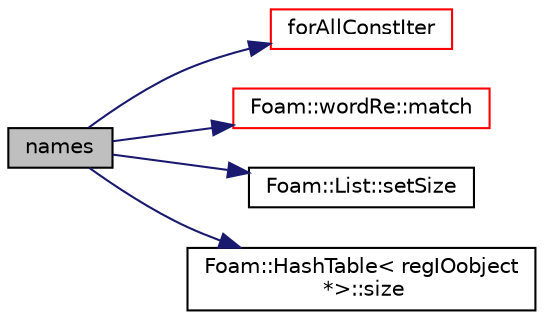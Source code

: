 digraph "names"
{
  bgcolor="transparent";
  edge [fontname="Helvetica",fontsize="10",labelfontname="Helvetica",labelfontsize="10"];
  node [fontname="Helvetica",fontsize="10",shape=record];
  rankdir="LR";
  Node11176 [label="names",height=0.2,width=0.4,color="black", fillcolor="grey75", style="filled", fontcolor="black"];
  Node11176 -> Node11177 [color="midnightblue",fontsize="10",style="solid",fontname="Helvetica"];
  Node11177 [label="forAllConstIter",height=0.2,width=0.4,color="red",URL="$a39311.html#ae21e2836509b0fa7f7cedf6493b11b09"];
  Node11176 -> Node11474 [color="midnightblue",fontsize="10",style="solid",fontname="Helvetica"];
  Node11474 [label="Foam::wordRe::match",height=0.2,width=0.4,color="red",URL="$a29569.html#abd43459799d1878613ea9acdeb2ba6c3",tooltip="Smart match as regular expression or as a string. "];
  Node11176 -> Node11238 [color="midnightblue",fontsize="10",style="solid",fontname="Helvetica"];
  Node11238 [label="Foam::List::setSize",height=0.2,width=0.4,color="black",URL="$a26833.html#aedb985ffeaf1bdbfeccc2a8730405703",tooltip="Reset size of List. "];
  Node11176 -> Node11338 [color="midnightblue",fontsize="10",style="solid",fontname="Helvetica"];
  Node11338 [label="Foam::HashTable\< regIOobject\l *\>::size",height=0.2,width=0.4,color="black",URL="$a26841.html#a47b3bf30da1eb3ab8076b5fbe00e0494",tooltip="Return number of elements in table. "];
}
